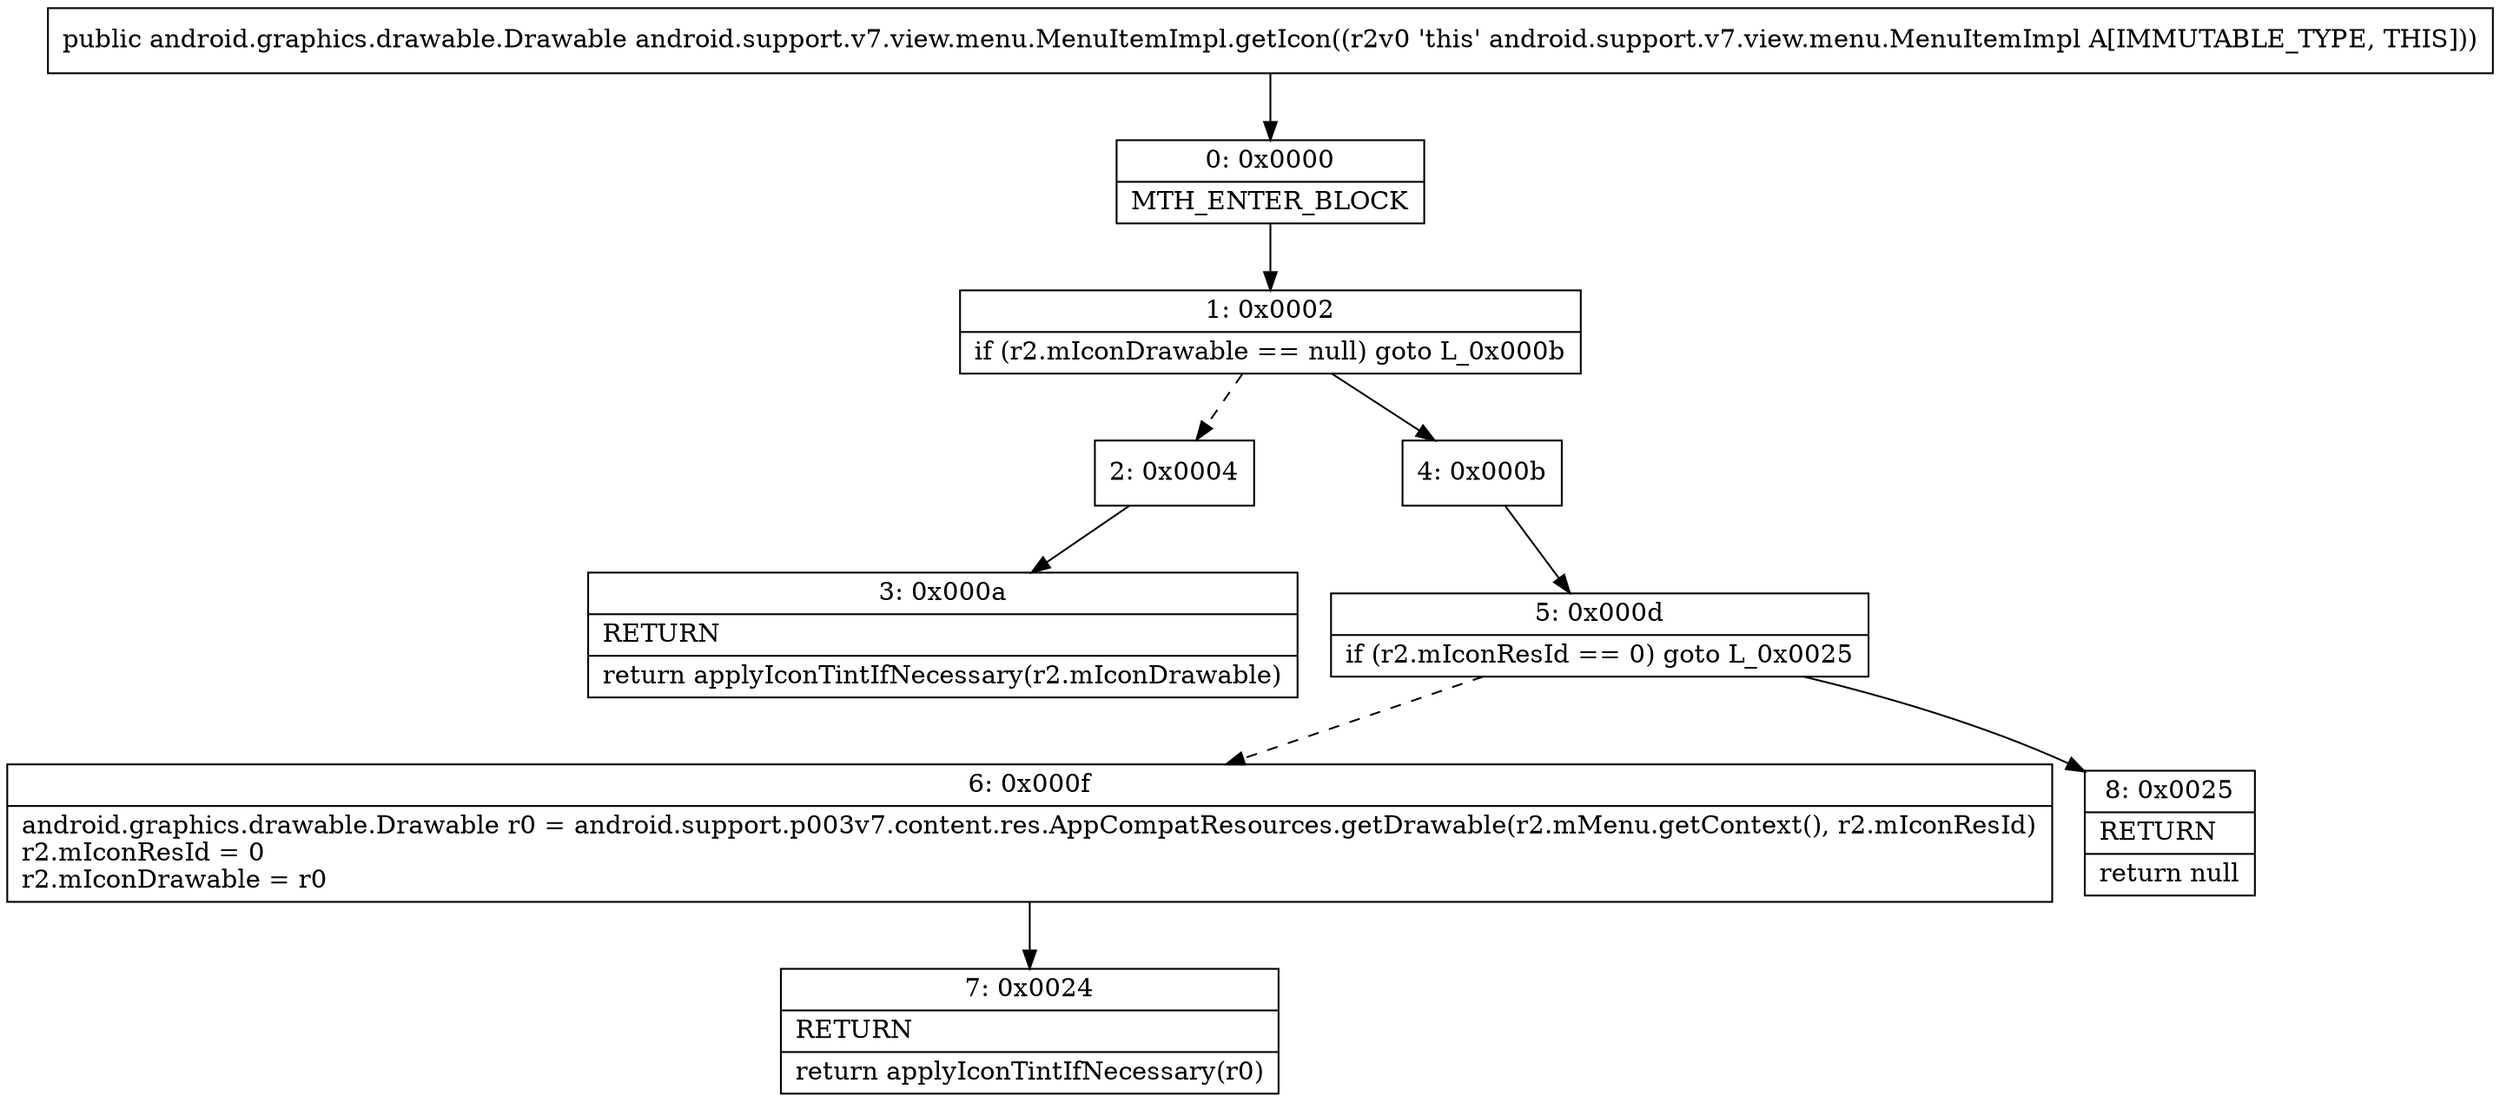 digraph "CFG forandroid.support.v7.view.menu.MenuItemImpl.getIcon()Landroid\/graphics\/drawable\/Drawable;" {
Node_0 [shape=record,label="{0\:\ 0x0000|MTH_ENTER_BLOCK\l}"];
Node_1 [shape=record,label="{1\:\ 0x0002|if (r2.mIconDrawable == null) goto L_0x000b\l}"];
Node_2 [shape=record,label="{2\:\ 0x0004}"];
Node_3 [shape=record,label="{3\:\ 0x000a|RETURN\l|return applyIconTintIfNecessary(r2.mIconDrawable)\l}"];
Node_4 [shape=record,label="{4\:\ 0x000b}"];
Node_5 [shape=record,label="{5\:\ 0x000d|if (r2.mIconResId == 0) goto L_0x0025\l}"];
Node_6 [shape=record,label="{6\:\ 0x000f|android.graphics.drawable.Drawable r0 = android.support.p003v7.content.res.AppCompatResources.getDrawable(r2.mMenu.getContext(), r2.mIconResId)\lr2.mIconResId = 0\lr2.mIconDrawable = r0\l}"];
Node_7 [shape=record,label="{7\:\ 0x0024|RETURN\l|return applyIconTintIfNecessary(r0)\l}"];
Node_8 [shape=record,label="{8\:\ 0x0025|RETURN\l|return null\l}"];
MethodNode[shape=record,label="{public android.graphics.drawable.Drawable android.support.v7.view.menu.MenuItemImpl.getIcon((r2v0 'this' android.support.v7.view.menu.MenuItemImpl A[IMMUTABLE_TYPE, THIS])) }"];
MethodNode -> Node_0;
Node_0 -> Node_1;
Node_1 -> Node_2[style=dashed];
Node_1 -> Node_4;
Node_2 -> Node_3;
Node_4 -> Node_5;
Node_5 -> Node_6[style=dashed];
Node_5 -> Node_8;
Node_6 -> Node_7;
}

